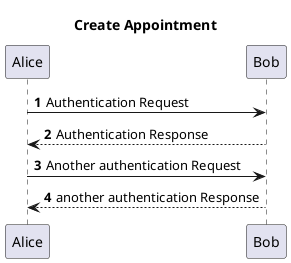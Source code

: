 @startuml
'https://plantuml.com/sequence-diagram
title Create Appointment
autonumber

Alice -> Bob: Authentication Request
Bob --> Alice: Authentication Response

Alice -> Bob: Another authentication Request
Alice <-- Bob: another authentication Response
@enduml